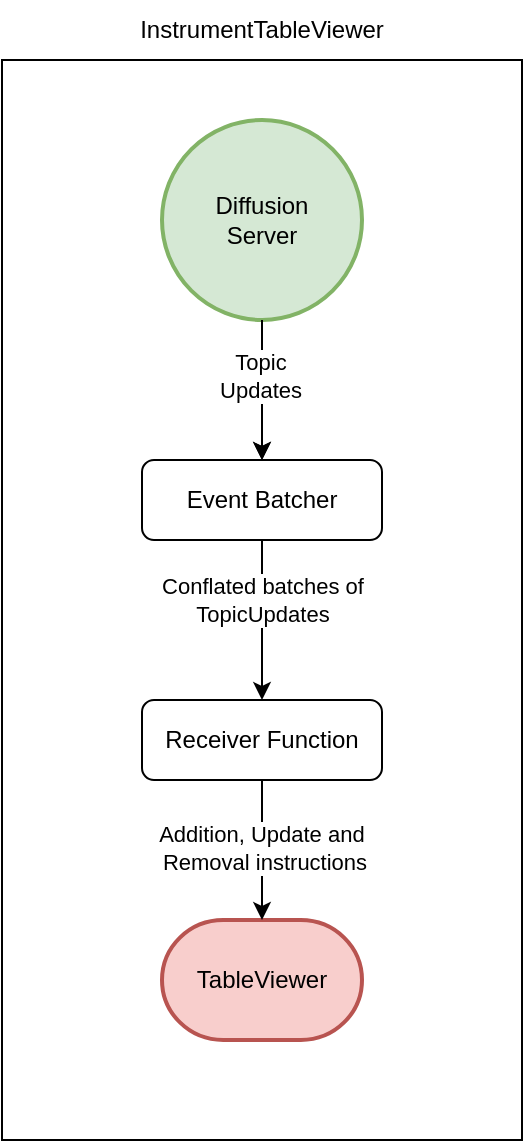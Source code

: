 <mxfile>
    <diagram id="C5RBs43oDa-KdzZeNtuy" name="Page-1">
        <mxGraphModel dx="396" dy="924" grid="1" gridSize="10" guides="1" tooltips="1" connect="1" arrows="1" fold="1" page="1" pageScale="1" pageWidth="827" pageHeight="1169" math="0" shadow="0">
            <root>
                <mxCell id="WIyWlLk6GJQsqaUBKTNV-0"/>
                <mxCell id="WIyWlLk6GJQsqaUBKTNV-1" parent="WIyWlLk6GJQsqaUBKTNV-0"/>
                <mxCell id="0" value="" style="rounded=0;whiteSpace=wrap;html=1;" vertex="1" parent="WIyWlLk6GJQsqaUBKTNV-1">
                    <mxGeometry x="70" y="45" width="260" height="540" as="geometry"/>
                </mxCell>
                <mxCell id="OLootW-S123oGOwTMuFd-9" style="edgeStyle=orthogonalEdgeStyle;rounded=0;orthogonalLoop=1;jettySize=auto;html=1;exitX=0.5;exitY=1;exitDx=0;exitDy=0;entryX=0.5;entryY=0;entryDx=0;entryDy=0;" parent="WIyWlLk6GJQsqaUBKTNV-1" source="OLootW-S123oGOwTMuFd-2" target="OLootW-S123oGOwTMuFd-3" edge="1">
                    <mxGeometry relative="1" as="geometry"/>
                </mxCell>
                <mxCell id="OLootW-S123oGOwTMuFd-17" value="Conflated batches of&lt;div&gt;TopicUpdates&lt;/div&gt;" style="edgeLabel;html=1;align=center;verticalAlign=middle;resizable=0;points=[];" parent="OLootW-S123oGOwTMuFd-9" vertex="1" connectable="0">
                    <mxGeometry x="0.125" y="2" relative="1" as="geometry">
                        <mxPoint x="-2" y="-15" as="offset"/>
                    </mxGeometry>
                </mxCell>
                <mxCell id="OLootW-S123oGOwTMuFd-2" value="Event Batcher&lt;span style=&quot;caret-color: rgba(0, 0, 0, 0); color: rgba(0, 0, 0, 0); font-family: monospace; font-size: 0px; text-align: start; white-space: nowrap;&quot;&gt;%3CmxGraphModel%3E%3Croot%3E%3CmxCell%20id%3D%220%22%2F%3E%3CmxCell%20id%3D%221%22%20parent%3D%220%22%2F%3E%3CmxCell%20id%3D%222%22%20value%3D%22Topic%20Updates%22%20style%3D%22rounded%3D1%3BwhiteSpace%3Dwrap%3Bhtml%3D1%3B%22%20vertex%3D%221%22%20parent%3D%221%22%3E%3CmxGeometry%20x%3D%22640%22%20y%3D%2280%22%20width%3D%22120%22%20height%3D%2240%22%20as%3D%22geometry%22%2F%3E%3C%2FmxCell%3E%3C%2Froot%3E%3C%2FmxGraphModel%3E&lt;/span&gt;&lt;span style=&quot;caret-color: rgba(0, 0, 0, 0); color: rgba(0, 0, 0, 0); font-family: monospace; font-size: 0px; text-align: start; white-space: nowrap;&quot;&gt;%3CmxGraphModel%3E%3Croot%3E%3CmxCell%20id%3D%220%22%2F%3E%3CmxCell%20id%3D%221%22%20parent%3D%220%22%2F%3E%3CmxCell%20id%3D%222%22%20value%3D%22Topic%20Updates%22%20style%3D%22rounded%3D1%3BwhiteSpace%3Dwrap%3Bhtml%3D1%3B%22%20vertex%3D%221%22%20parent%3D%221%22%3E%3CmxGeometry%20x%3D%22640%22%20y%3D%2280%22%20width%3D%22120%22%20height%3D%2240%22%20as%3D%22geometry%22%2F%3E%3C%2FmxCell%3E%3C%2Froot%3E%3C%2FmxGraphModel%3E&lt;/span&gt;" style="rounded=1;whiteSpace=wrap;html=1;" parent="WIyWlLk6GJQsqaUBKTNV-1" vertex="1">
                    <mxGeometry x="140" y="245" width="120" height="40" as="geometry"/>
                </mxCell>
                <mxCell id="OLootW-S123oGOwTMuFd-3" value="Receiver Function" style="rounded=1;whiteSpace=wrap;html=1;" parent="WIyWlLk6GJQsqaUBKTNV-1" vertex="1">
                    <mxGeometry x="140" y="365" width="120" height="40" as="geometry"/>
                </mxCell>
                <mxCell id="OLootW-S123oGOwTMuFd-4" value="TableViewer" style="strokeWidth=2;html=1;shape=mxgraph.flowchart.terminator;whiteSpace=wrap;fillColor=#f8cecc;strokeColor=#b85450;" parent="WIyWlLk6GJQsqaUBKTNV-1" vertex="1">
                    <mxGeometry x="150" y="475" width="100" height="60" as="geometry"/>
                </mxCell>
                <mxCell id="OLootW-S123oGOwTMuFd-18" value="" style="edgeStyle=orthogonalEdgeStyle;rounded=0;orthogonalLoop=1;jettySize=auto;html=1;" parent="WIyWlLk6GJQsqaUBKTNV-1" source="OLootW-S123oGOwTMuFd-5" target="OLootW-S123oGOwTMuFd-2" edge="1">
                    <mxGeometry relative="1" as="geometry"/>
                </mxCell>
                <mxCell id="OLootW-S123oGOwTMuFd-5" value="Diffusion&lt;div&gt;Server&lt;/div&gt;" style="strokeWidth=2;html=1;shape=mxgraph.flowchart.start_2;whiteSpace=wrap;fillColor=#d5e8d4;strokeColor=#82b366;" parent="WIyWlLk6GJQsqaUBKTNV-1" vertex="1">
                    <mxGeometry x="150" y="75" width="100" height="100" as="geometry"/>
                </mxCell>
                <mxCell id="OLootW-S123oGOwTMuFd-10" style="edgeStyle=orthogonalEdgeStyle;rounded=0;orthogonalLoop=1;jettySize=auto;html=1;exitX=0.5;exitY=1;exitDx=0;exitDy=0;entryX=0.5;entryY=0;entryDx=0;entryDy=0;entryPerimeter=0;" parent="WIyWlLk6GJQsqaUBKTNV-1" source="OLootW-S123oGOwTMuFd-3" target="OLootW-S123oGOwTMuFd-4" edge="1">
                    <mxGeometry relative="1" as="geometry"/>
                </mxCell>
                <mxCell id="OLootW-S123oGOwTMuFd-19" value="Addition, Update and&amp;nbsp;&lt;div&gt;Removal instructions&lt;/div&gt;" style="edgeLabel;html=1;align=center;verticalAlign=middle;resizable=0;points=[];" parent="OLootW-S123oGOwTMuFd-10" vertex="1" connectable="0">
                    <mxGeometry x="-0.029" y="1" relative="1" as="geometry">
                        <mxPoint as="offset"/>
                    </mxGeometry>
                </mxCell>
                <mxCell id="OLootW-S123oGOwTMuFd-13" style="edgeStyle=orthogonalEdgeStyle;rounded=0;orthogonalLoop=1;jettySize=auto;html=1;entryX=0.5;entryY=0;entryDx=0;entryDy=0;" parent="WIyWlLk6GJQsqaUBKTNV-1" source="OLootW-S123oGOwTMuFd-5" target="OLootW-S123oGOwTMuFd-2" edge="1">
                    <mxGeometry relative="1" as="geometry">
                        <mxPoint x="200" y="255" as="sourcePoint"/>
                    </mxGeometry>
                </mxCell>
                <mxCell id="OLootW-S123oGOwTMuFd-16" value="Topic&lt;div&gt;Updates&lt;/div&gt;" style="edgeLabel;html=1;align=center;verticalAlign=middle;resizable=0;points=[];rotation=0;" parent="OLootW-S123oGOwTMuFd-13" vertex="1" connectable="0">
                    <mxGeometry x="-0.2" y="-1" relative="1" as="geometry">
                        <mxPoint as="offset"/>
                    </mxGeometry>
                </mxCell>
                <mxCell id="1" value="InstrumentTableViewer" style="text;strokeColor=none;align=center;fillColor=none;html=1;verticalAlign=middle;whiteSpace=wrap;rounded=0;" vertex="1" parent="WIyWlLk6GJQsqaUBKTNV-1">
                    <mxGeometry x="170" y="15" width="60" height="30" as="geometry"/>
                </mxCell>
            </root>
        </mxGraphModel>
    </diagram>
</mxfile>